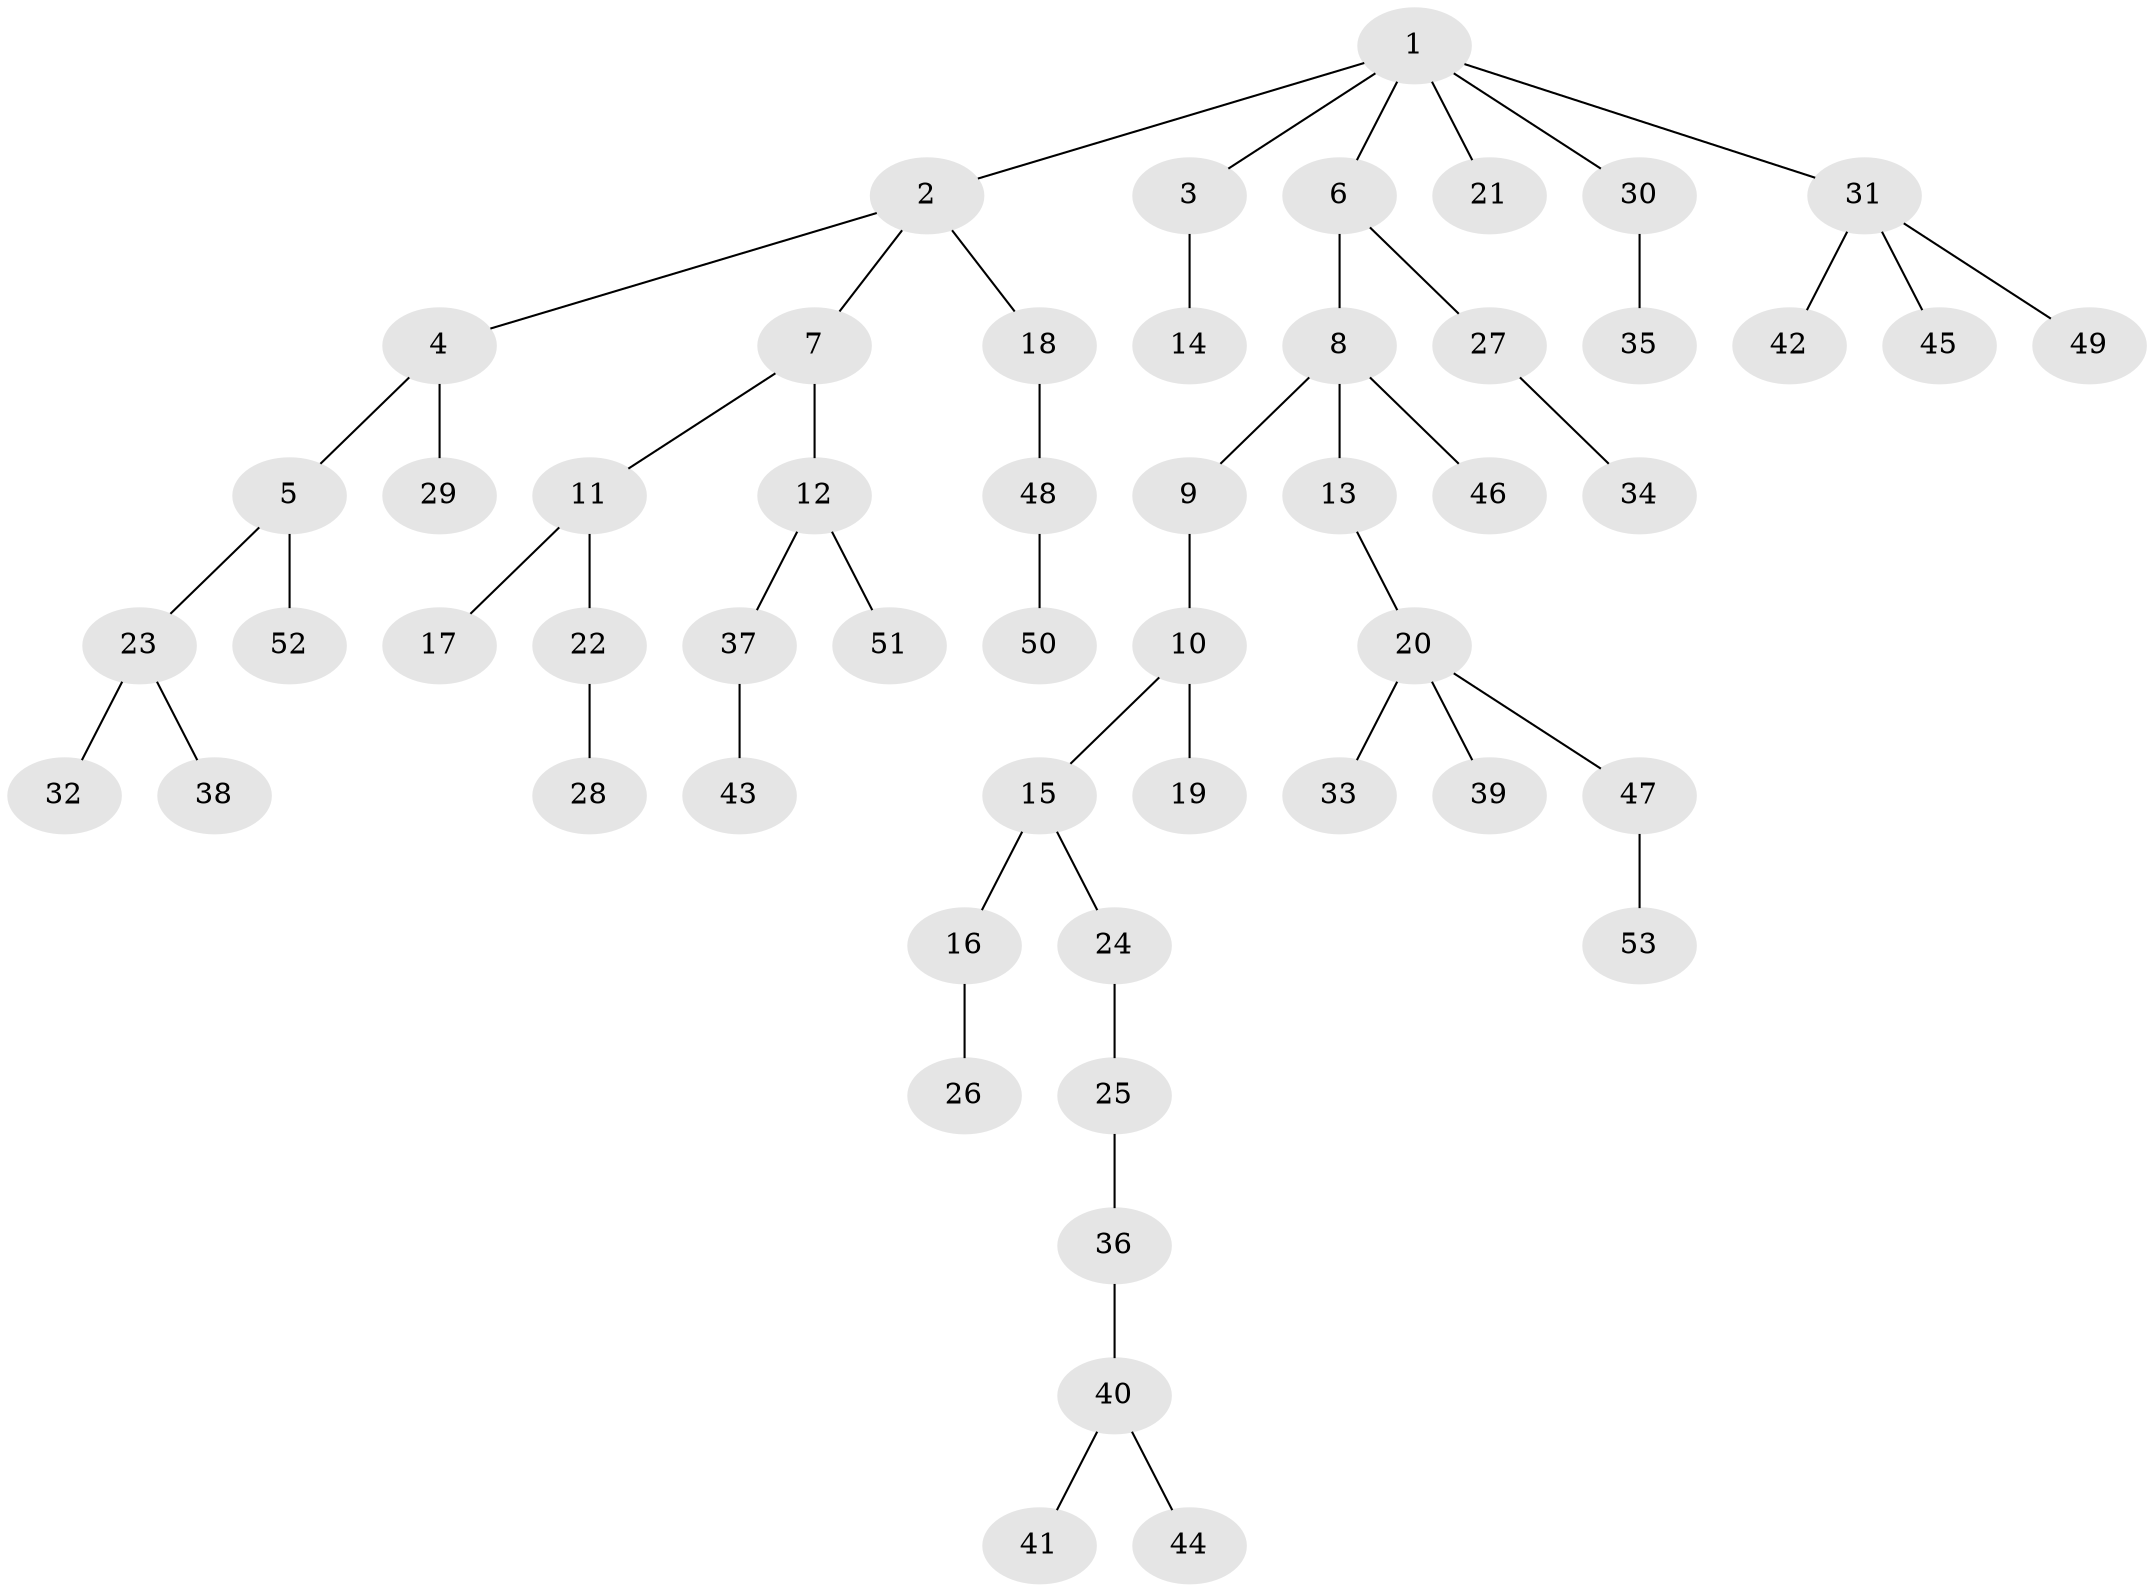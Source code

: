 // Generated by graph-tools (version 1.1) at 2025/36/03/09/25 02:36:45]
// undirected, 53 vertices, 52 edges
graph export_dot {
graph [start="1"]
  node [color=gray90,style=filled];
  1;
  2;
  3;
  4;
  5;
  6;
  7;
  8;
  9;
  10;
  11;
  12;
  13;
  14;
  15;
  16;
  17;
  18;
  19;
  20;
  21;
  22;
  23;
  24;
  25;
  26;
  27;
  28;
  29;
  30;
  31;
  32;
  33;
  34;
  35;
  36;
  37;
  38;
  39;
  40;
  41;
  42;
  43;
  44;
  45;
  46;
  47;
  48;
  49;
  50;
  51;
  52;
  53;
  1 -- 2;
  1 -- 3;
  1 -- 6;
  1 -- 21;
  1 -- 30;
  1 -- 31;
  2 -- 4;
  2 -- 7;
  2 -- 18;
  3 -- 14;
  4 -- 5;
  4 -- 29;
  5 -- 23;
  5 -- 52;
  6 -- 8;
  6 -- 27;
  7 -- 11;
  7 -- 12;
  8 -- 9;
  8 -- 13;
  8 -- 46;
  9 -- 10;
  10 -- 15;
  10 -- 19;
  11 -- 17;
  11 -- 22;
  12 -- 37;
  12 -- 51;
  13 -- 20;
  15 -- 16;
  15 -- 24;
  16 -- 26;
  18 -- 48;
  20 -- 33;
  20 -- 39;
  20 -- 47;
  22 -- 28;
  23 -- 32;
  23 -- 38;
  24 -- 25;
  25 -- 36;
  27 -- 34;
  30 -- 35;
  31 -- 42;
  31 -- 45;
  31 -- 49;
  36 -- 40;
  37 -- 43;
  40 -- 41;
  40 -- 44;
  47 -- 53;
  48 -- 50;
}
